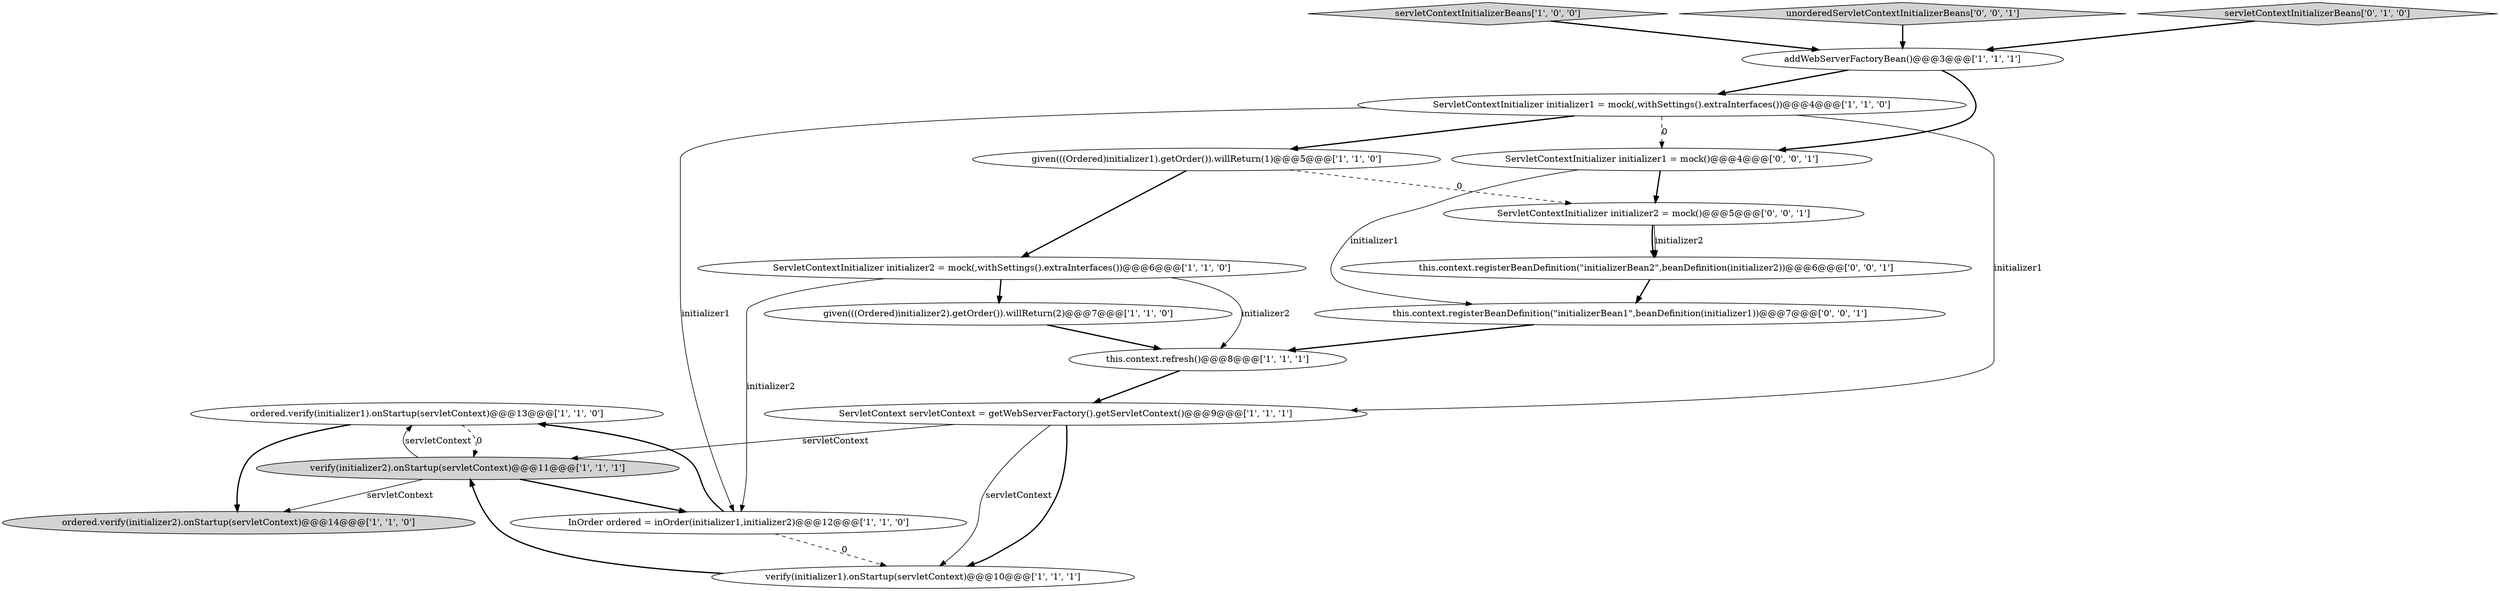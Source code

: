 digraph {
12 [style = filled, label = "ordered.verify(initializer1).onStartup(servletContext)@@@13@@@['1', '1', '0']", fillcolor = white, shape = ellipse image = "AAA0AAABBB1BBB"];
2 [style = filled, label = "given(((Ordered)initializer2).getOrder()).willReturn(2)@@@7@@@['1', '1', '0']", fillcolor = white, shape = ellipse image = "AAA0AAABBB1BBB"];
8 [style = filled, label = "servletContextInitializerBeans['1', '0', '0']", fillcolor = lightgray, shape = diamond image = "AAA0AAABBB1BBB"];
5 [style = filled, label = "ordered.verify(initializer2).onStartup(servletContext)@@@14@@@['1', '1', '0']", fillcolor = lightgray, shape = ellipse image = "AAA0AAABBB1BBB"];
1 [style = filled, label = "InOrder ordered = inOrder(initializer1,initializer2)@@@12@@@['1', '1', '0']", fillcolor = white, shape = ellipse image = "AAA0AAABBB1BBB"];
11 [style = filled, label = "given(((Ordered)initializer1).getOrder()).willReturn(1)@@@5@@@['1', '1', '0']", fillcolor = white, shape = ellipse image = "AAA0AAABBB1BBB"];
15 [style = filled, label = "unorderedServletContextInitializerBeans['0', '0', '1']", fillcolor = lightgray, shape = diamond image = "AAA0AAABBB3BBB"];
3 [style = filled, label = "this.context.refresh()@@@8@@@['1', '1', '1']", fillcolor = white, shape = ellipse image = "AAA0AAABBB1BBB"];
7 [style = filled, label = "ServletContextInitializer initializer1 = mock(,withSettings().extraInterfaces())@@@4@@@['1', '1', '0']", fillcolor = white, shape = ellipse image = "AAA0AAABBB1BBB"];
16 [style = filled, label = "ServletContextInitializer initializer1 = mock()@@@4@@@['0', '0', '1']", fillcolor = white, shape = ellipse image = "AAA0AAABBB3BBB"];
17 [style = filled, label = "ServletContextInitializer initializer2 = mock()@@@5@@@['0', '0', '1']", fillcolor = white, shape = ellipse image = "AAA0AAABBB3BBB"];
13 [style = filled, label = "servletContextInitializerBeans['0', '1', '0']", fillcolor = lightgray, shape = diamond image = "AAA0AAABBB2BBB"];
10 [style = filled, label = "addWebServerFactoryBean()@@@3@@@['1', '1', '1']", fillcolor = white, shape = ellipse image = "AAA0AAABBB1BBB"];
6 [style = filled, label = "verify(initializer2).onStartup(servletContext)@@@11@@@['1', '1', '1']", fillcolor = lightgray, shape = ellipse image = "AAA0AAABBB1BBB"];
18 [style = filled, label = "this.context.registerBeanDefinition(\"initializerBean2\",beanDefinition(initializer2))@@@6@@@['0', '0', '1']", fillcolor = white, shape = ellipse image = "AAA0AAABBB3BBB"];
9 [style = filled, label = "ServletContextInitializer initializer2 = mock(,withSettings().extraInterfaces())@@@6@@@['1', '1', '0']", fillcolor = white, shape = ellipse image = "AAA0AAABBB1BBB"];
14 [style = filled, label = "this.context.registerBeanDefinition(\"initializerBean1\",beanDefinition(initializer1))@@@7@@@['0', '0', '1']", fillcolor = white, shape = ellipse image = "AAA0AAABBB3BBB"];
0 [style = filled, label = "ServletContext servletContext = getWebServerFactory().getServletContext()@@@9@@@['1', '1', '1']", fillcolor = white, shape = ellipse image = "AAA0AAABBB1BBB"];
4 [style = filled, label = "verify(initializer1).onStartup(servletContext)@@@10@@@['1', '1', '1']", fillcolor = white, shape = ellipse image = "AAA0AAABBB1BBB"];
13->10 [style = bold, label=""];
14->3 [style = bold, label=""];
8->10 [style = bold, label=""];
15->10 [style = bold, label=""];
7->0 [style = solid, label="initializer1"];
7->11 [style = bold, label=""];
9->1 [style = solid, label="initializer2"];
12->5 [style = bold, label=""];
16->14 [style = solid, label="initializer1"];
9->2 [style = bold, label=""];
4->6 [style = bold, label=""];
7->16 [style = dashed, label="0"];
9->3 [style = solid, label="initializer2"];
2->3 [style = bold, label=""];
1->4 [style = dashed, label="0"];
11->17 [style = dashed, label="0"];
16->17 [style = bold, label=""];
11->9 [style = bold, label=""];
10->7 [style = bold, label=""];
3->0 [style = bold, label=""];
0->6 [style = solid, label="servletContext"];
6->1 [style = bold, label=""];
12->6 [style = dashed, label="0"];
10->16 [style = bold, label=""];
0->4 [style = bold, label=""];
6->12 [style = solid, label="servletContext"];
17->18 [style = solid, label="initializer2"];
1->12 [style = bold, label=""];
7->1 [style = solid, label="initializer1"];
6->5 [style = solid, label="servletContext"];
0->4 [style = solid, label="servletContext"];
18->14 [style = bold, label=""];
17->18 [style = bold, label=""];
}
